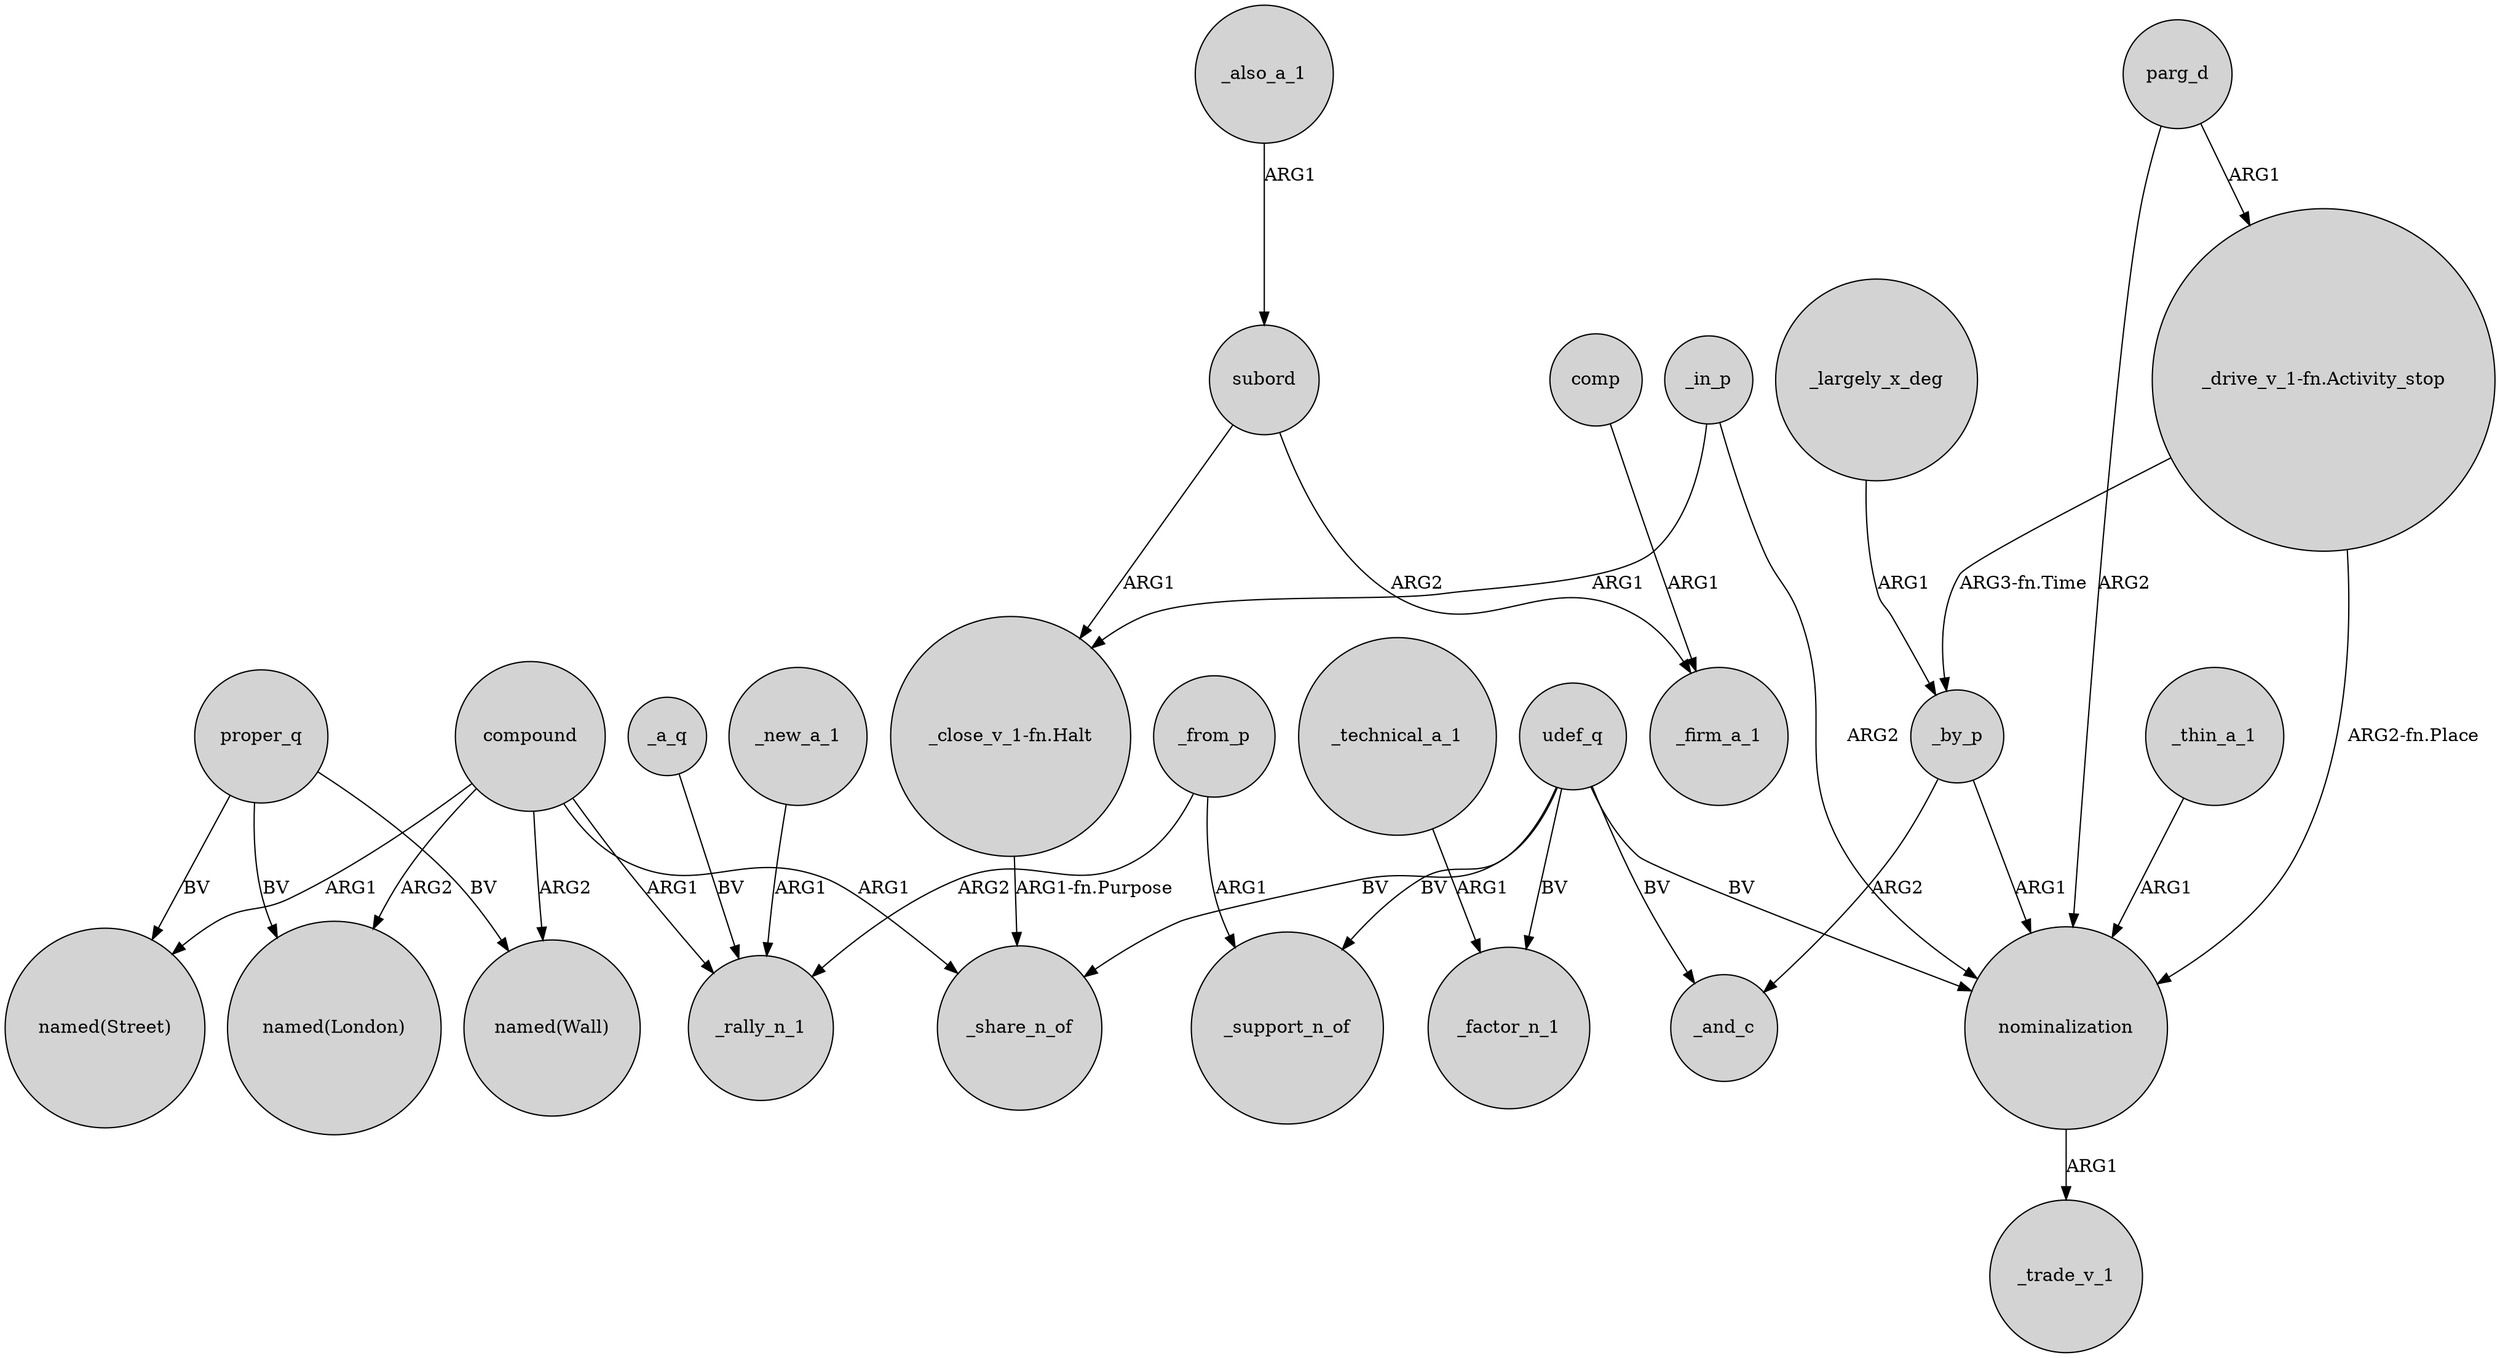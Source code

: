 digraph {
	node [shape=circle style=filled]
	_in_p -> "_close_v_1-fn.Halt" [label=ARG1]
	compound -> _share_n_of [label=ARG1]
	compound -> "named(London)" [label=ARG2]
	udef_q -> nominalization [label=BV]
	subord -> "_close_v_1-fn.Halt" [label=ARG1]
	_from_p -> _rally_n_1 [label=ARG2]
	udef_q -> _and_c [label=BV]
	subord -> _firm_a_1 [label=ARG2]
	_a_q -> _rally_n_1 [label=BV]
	compound -> _rally_n_1 [label=ARG1]
	_also_a_1 -> subord [label=ARG1]
	compound -> "named(Wall)" [label=ARG2]
	compound -> "named(Street)" [label=ARG1]
	udef_q -> _share_n_of [label=BV]
	udef_q -> _factor_n_1 [label=BV]
	_by_p -> nominalization [label=ARG1]
	_largely_x_deg -> _by_p [label=ARG1]
	_thin_a_1 -> nominalization [label=ARG1]
	proper_q -> "named(Wall)" [label=BV]
	_from_p -> _support_n_of [label=ARG1]
	comp -> _firm_a_1 [label=ARG1]
	_new_a_1 -> _rally_n_1 [label=ARG1]
	proper_q -> "named(London)" [label=BV]
	parg_d -> "_drive_v_1-fn.Activity_stop" [label=ARG1]
	proper_q -> "named(Street)" [label=BV]
	_by_p -> _and_c [label=ARG2]
	_in_p -> nominalization [label=ARG2]
	_technical_a_1 -> _factor_n_1 [label=ARG1]
	"_drive_v_1-fn.Activity_stop" -> nominalization [label="ARG2-fn.Place"]
	"_close_v_1-fn.Halt" -> _share_n_of [label="ARG1-fn.Purpose"]
	"_drive_v_1-fn.Activity_stop" -> _by_p [label="ARG3-fn.Time"]
	nominalization -> _trade_v_1 [label=ARG1]
	parg_d -> nominalization [label=ARG2]
	udef_q -> _support_n_of [label=BV]
}
